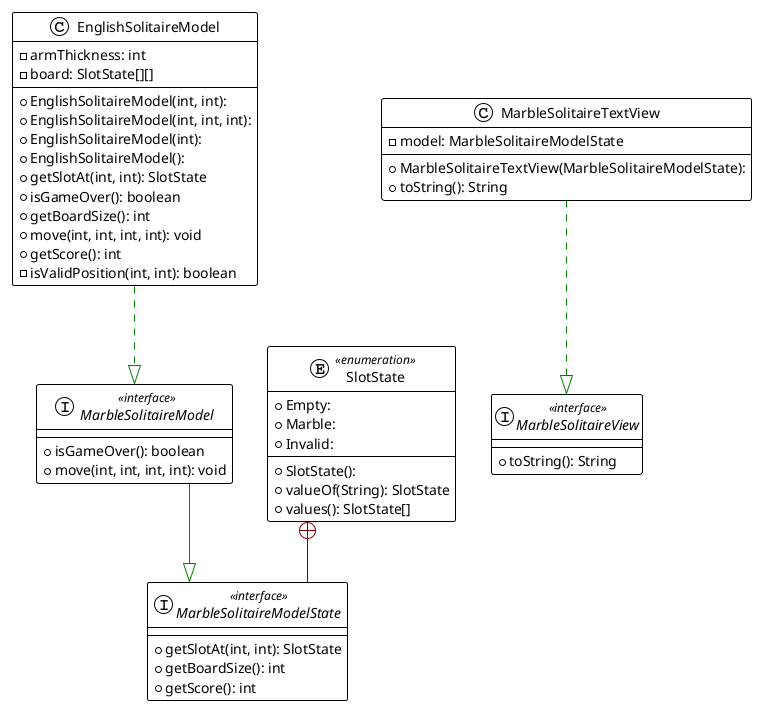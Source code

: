 @startuml

!theme plain
top to bottom direction
skinparam linetype ortho

class EnglishSolitaireModel {
  + EnglishSolitaireModel(int, int): 
  + EnglishSolitaireModel(int, int, int): 
  + EnglishSolitaireModel(int): 
  + EnglishSolitaireModel(): 
  - armThickness: int
  - board: SlotState[][]
  + getSlotAt(int, int): SlotState
  + isGameOver(): boolean
  + getBoardSize(): int
  + move(int, int, int, int): void
  + getScore(): int
  - isValidPosition(int, int): boolean
}
interface MarbleSolitaireModel << interface >> {
  + isGameOver(): boolean
  + move(int, int, int, int): void
}
interface MarbleSolitaireModelState << interface >> {
  + getSlotAt(int, int): SlotState
  + getBoardSize(): int
  + getScore(): int
}
class MarbleSolitaireTextView {
  + MarbleSolitaireTextView(MarbleSolitaireModelState): 
  - model: MarbleSolitaireModelState
  + toString(): String
}
interface MarbleSolitaireView << interface >> {
  + toString(): String
}
enum SlotState << enumeration >> {
  + SlotState(): 
  + Empty: 
  + Marble: 
  + Invalid: 
  + valueOf(String): SlotState
  + values(): SlotState[]
}

EnglishSolitaireModel      -[#008200,dashed]-^  MarbleSolitaireModel      
MarbleSolitaireModel       -[#008200,plain]-^  MarbleSolitaireModelState 
MarbleSolitaireTextView    -[#008200,dashed]-^  MarbleSolitaireView       
SlotState                  +-[#820000,plain]-  MarbleSolitaireModelState 
@enduml
